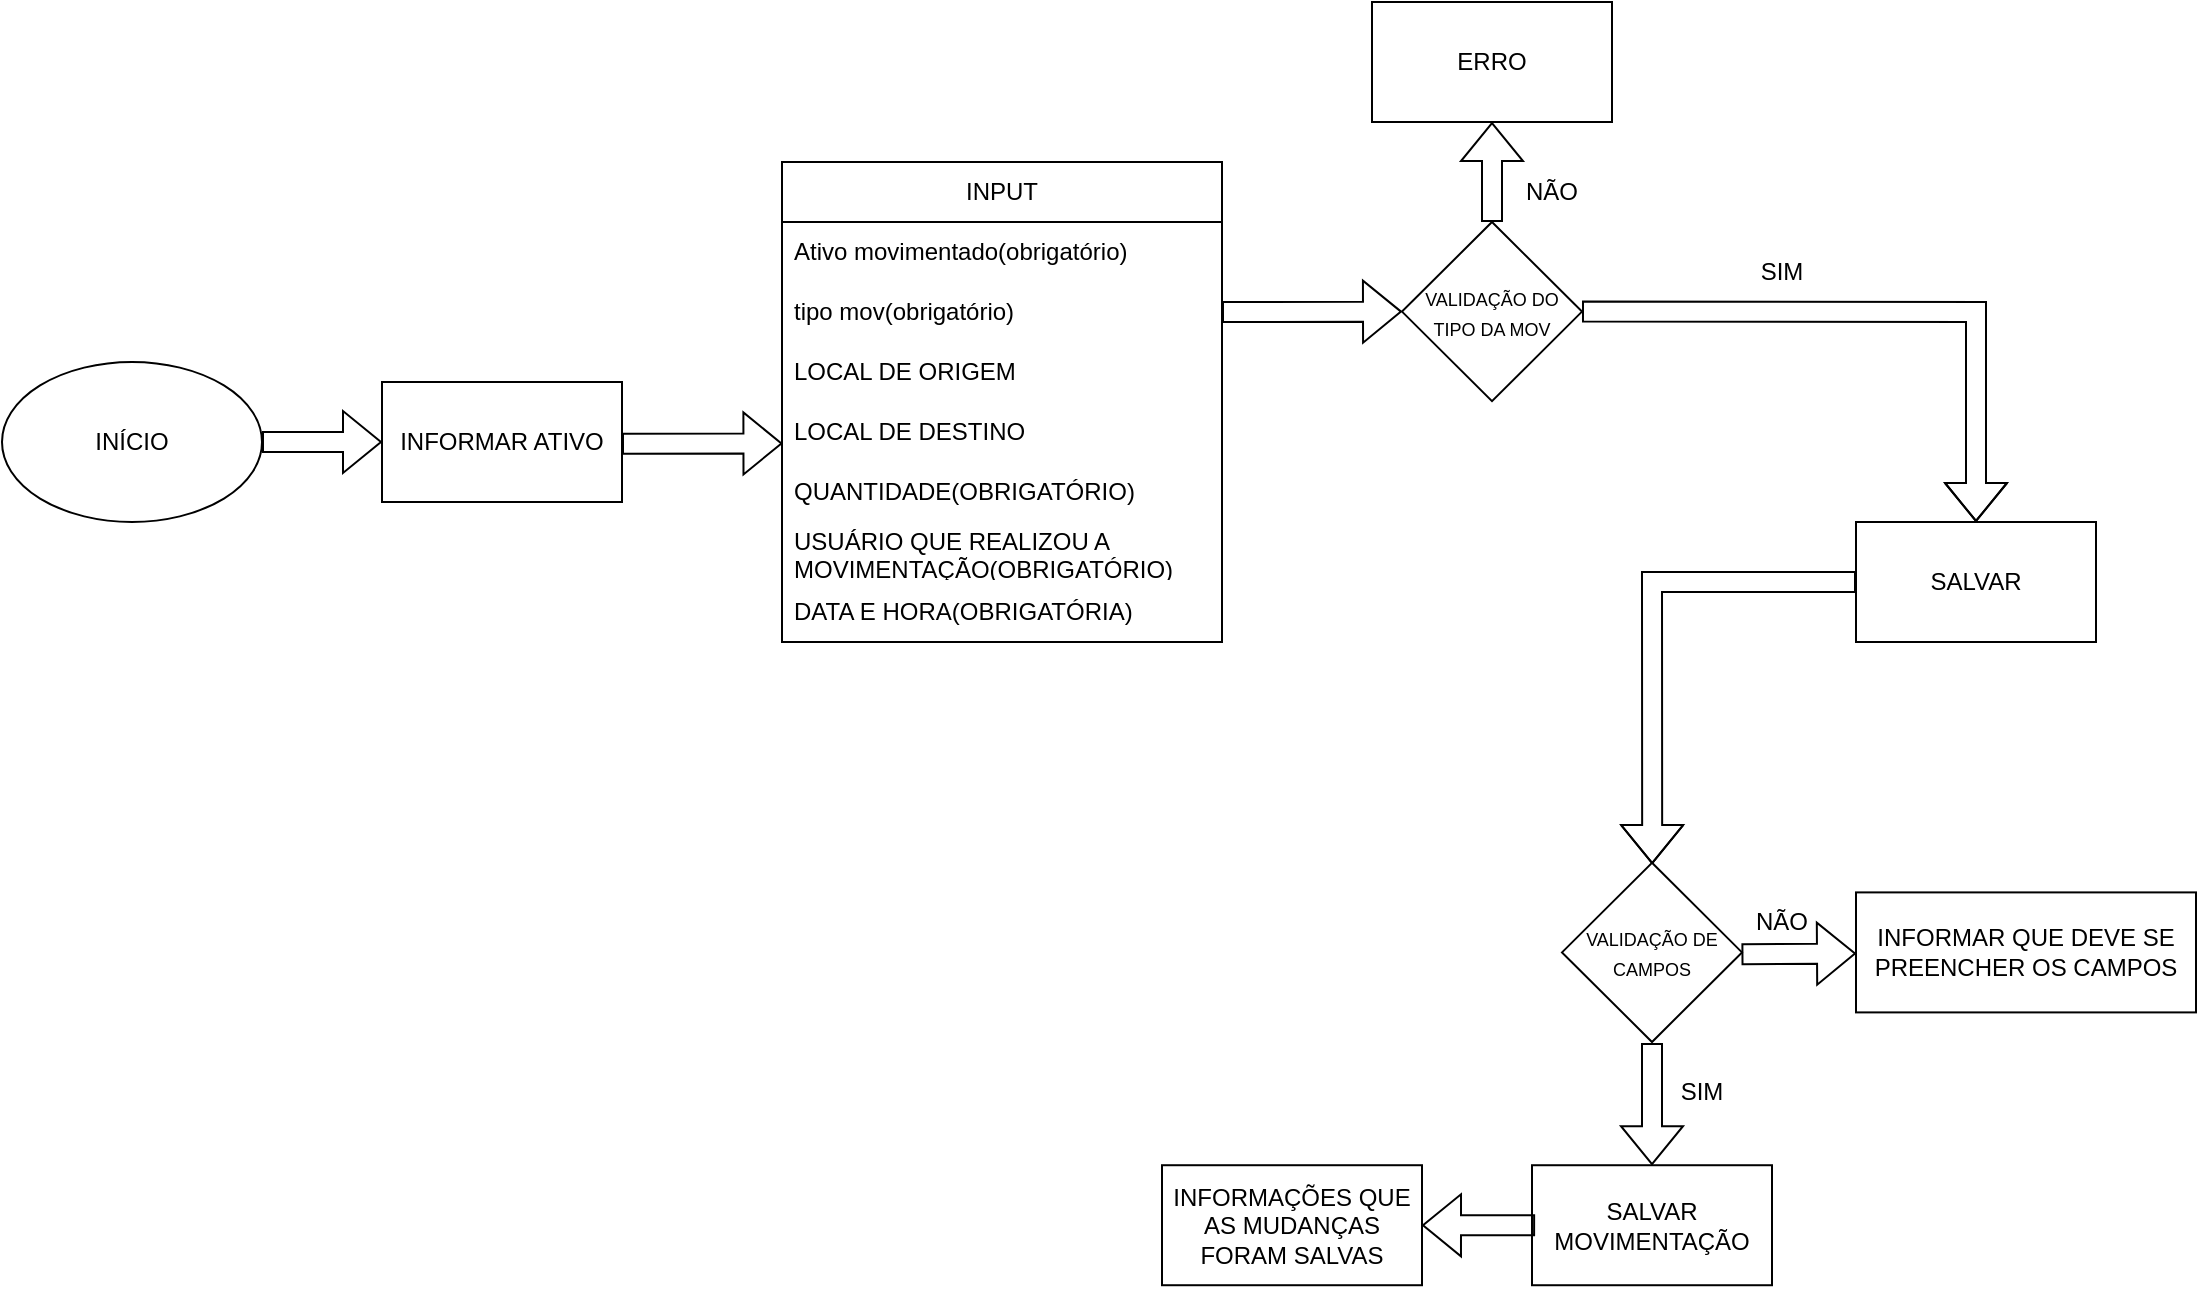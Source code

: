 <mxfile version="26.0.16">
  <diagram name="Página-1" id="b1SmGUgnCCk4op67HP9U">
    <mxGraphModel dx="1390" dy="1954" grid="1" gridSize="10" guides="1" tooltips="1" connect="1" arrows="1" fold="1" page="1" pageScale="1" pageWidth="827" pageHeight="1169" math="0" shadow="0">
      <root>
        <mxCell id="0" />
        <mxCell id="1" parent="0" />
        <mxCell id="S2G4zOQfxBNZQEEFAaK3-1" value="INÍCIO" style="ellipse;whiteSpace=wrap;html=1;" parent="1" vertex="1">
          <mxGeometry x="40" y="40" width="130" height="80" as="geometry" />
        </mxCell>
        <mxCell id="S2G4zOQfxBNZQEEFAaK3-2" value="" style="shape=flexArrow;endArrow=classic;html=1;rounded=0;exitX=1;exitY=0.5;exitDx=0;exitDy=0;" parent="1" source="S2G4zOQfxBNZQEEFAaK3-1" target="S2G4zOQfxBNZQEEFAaK3-3" edge="1">
          <mxGeometry width="50" height="50" relative="1" as="geometry">
            <mxPoint x="390" y="430" as="sourcePoint" />
            <mxPoint x="290" y="80" as="targetPoint" />
          </mxGeometry>
        </mxCell>
        <mxCell id="S2G4zOQfxBNZQEEFAaK3-3" value="INFORMAR ATIVO" style="rounded=0;whiteSpace=wrap;html=1;" parent="1" vertex="1">
          <mxGeometry x="230" y="50" width="120" height="60" as="geometry" />
        </mxCell>
        <mxCell id="S2G4zOQfxBNZQEEFAaK3-4" value="" style="shape=flexArrow;endArrow=classic;html=1;rounded=0;exitX=1;exitY=0.514;exitDx=0;exitDy=0;exitPerimeter=0;entryX=0.001;entryY=0.69;entryDx=0;entryDy=0;entryPerimeter=0;" parent="1" source="S2G4zOQfxBNZQEEFAaK3-3" target="S2G4zOQfxBNZQEEFAaK3-7" edge="1">
          <mxGeometry width="50" height="50" relative="1" as="geometry">
            <mxPoint x="400" y="110" as="sourcePoint" />
            <mxPoint x="450" y="80" as="targetPoint" />
          </mxGeometry>
        </mxCell>
        <mxCell id="S2G4zOQfxBNZQEEFAaK3-5" value="INPUT" style="swimlane;fontStyle=0;childLayout=stackLayout;horizontal=1;startSize=30;horizontalStack=0;resizeParent=1;resizeParentMax=0;resizeLast=0;collapsible=1;marginBottom=0;whiteSpace=wrap;html=1;" parent="1" vertex="1">
          <mxGeometry x="430" y="-60" width="220" height="240" as="geometry" />
        </mxCell>
        <mxCell id="S2G4zOQfxBNZQEEFAaK3-6" value="Ativo movimentado(obrigatório)&lt;span style=&quot;color: rgba(0, 0, 0, 0); font-family: monospace; font-size: 0px; text-wrap-mode: nowrap;&quot;&gt;%3CmxGraphModel%3E%3Croot%3E%3CmxCell%20id%3D%220%22%2F%3E%3CmxCell%20id%3D%221%22%20parent%3D%220%22%2F%3E%3CmxCell%20id%3D%222%22%20value%3D%22LOCAL%20DE%20ORIGEM%22%20style%3D%22text%3BstrokeColor%3Dnone%3BfillColor%3Dnone%3Balign%3Dleft%3BverticalAlign%3Dmiddle%3BspacingLeft%3D4%3BspacingRight%3D4%3Boverflow%3Dhidden%3Bpoints%3D%5B%5B0%2C0.5%5D%2C%5B1%2C0.5%5D%5D%3BportConstraint%3Deastwest%3Brotatable%3D0%3BwhiteSpace%3Dwrap%3Bhtml%3D1%3B%22%20vertex%3D%221%22%20parent%3D%221%22%3E%3CmxGeometry%20x%3D%22380%22%20y%3D%2230%22%20width%3D%22220%22%20height%3D%2230%22%20as%3D%22geometry%22%2F%3E%3C%2FmxCell%3E%3C%2Froot%3E%3C%2FmxGraphModel%3E(&lt;/span&gt;" style="text;strokeColor=none;fillColor=none;align=left;verticalAlign=middle;spacingLeft=4;spacingRight=4;overflow=hidden;points=[[0,0.5],[1,0.5]];portConstraint=eastwest;rotatable=0;whiteSpace=wrap;html=1;" parent="S2G4zOQfxBNZQEEFAaK3-5" vertex="1">
          <mxGeometry y="30" width="220" height="30" as="geometry" />
        </mxCell>
        <mxCell id="rz4aOiVr0fC0x-GNira--2" value="tipo mov(obrigatório)" style="text;strokeColor=none;fillColor=none;align=left;verticalAlign=middle;spacingLeft=4;spacingRight=4;overflow=hidden;points=[[0,0.5],[1,0.5]];portConstraint=eastwest;rotatable=0;whiteSpace=wrap;html=1;" vertex="1" parent="S2G4zOQfxBNZQEEFAaK3-5">
          <mxGeometry y="60" width="220" height="30" as="geometry" />
        </mxCell>
        <mxCell id="rz4aOiVr0fC0x-GNira--1" value="LOCAL DE ORIGEM" style="text;strokeColor=none;fillColor=none;align=left;verticalAlign=middle;spacingLeft=4;spacingRight=4;overflow=hidden;points=[[0,0.5],[1,0.5]];portConstraint=eastwest;rotatable=0;whiteSpace=wrap;html=1;" vertex="1" parent="S2G4zOQfxBNZQEEFAaK3-5">
          <mxGeometry y="90" width="220" height="30" as="geometry" />
        </mxCell>
        <mxCell id="S2G4zOQfxBNZQEEFAaK3-7" value="LOCAL DE DESTINO" style="text;strokeColor=none;fillColor=none;align=left;verticalAlign=middle;spacingLeft=4;spacingRight=4;overflow=hidden;points=[[0,0.5],[1,0.5]];portConstraint=eastwest;rotatable=0;whiteSpace=wrap;html=1;" parent="S2G4zOQfxBNZQEEFAaK3-5" vertex="1">
          <mxGeometry y="120" width="220" height="30" as="geometry" />
        </mxCell>
        <mxCell id="S2G4zOQfxBNZQEEFAaK3-8" value="QUANTIDADE(OBRIGATÓRIO)" style="text;strokeColor=none;fillColor=none;align=left;verticalAlign=middle;spacingLeft=4;spacingRight=4;overflow=hidden;points=[[0,0.5],[1,0.5]];portConstraint=eastwest;rotatable=0;whiteSpace=wrap;html=1;" parent="S2G4zOQfxBNZQEEFAaK3-5" vertex="1">
          <mxGeometry y="150" width="220" height="30" as="geometry" />
        </mxCell>
        <mxCell id="S2G4zOQfxBNZQEEFAaK3-9" value="USUÁRIO QUE REALIZOU A MOVIMENTAÇÃO(OBRIGATÓRIO)" style="text;strokeColor=none;fillColor=none;align=left;verticalAlign=middle;spacingLeft=4;spacingRight=4;overflow=hidden;points=[[0,0.5],[1,0.5]];portConstraint=eastwest;rotatable=0;whiteSpace=wrap;html=1;" parent="S2G4zOQfxBNZQEEFAaK3-5" vertex="1">
          <mxGeometry y="180" width="220" height="30" as="geometry" />
        </mxCell>
        <mxCell id="S2G4zOQfxBNZQEEFAaK3-10" value="DATA E HORA(OBRIGATÓRIA)" style="text;strokeColor=none;fillColor=none;align=left;verticalAlign=middle;spacingLeft=4;spacingRight=4;overflow=hidden;points=[[0,0.5],[1,0.5]];portConstraint=eastwest;rotatable=0;whiteSpace=wrap;html=1;" parent="S2G4zOQfxBNZQEEFAaK3-5" vertex="1">
          <mxGeometry y="210" width="220" height="30" as="geometry" />
        </mxCell>
        <mxCell id="S2G4zOQfxBNZQEEFAaK3-11" value="" style="shape=flexArrow;endArrow=classic;html=1;rounded=0;entryX=0.5;entryY=0;entryDx=0;entryDy=0;exitX=1;exitY=0.5;exitDx=0;exitDy=0;" parent="1" source="rz4aOiVr0fC0x-GNira--5" target="S2G4zOQfxBNZQEEFAaK3-13" edge="1">
          <mxGeometry width="50" height="50" relative="1" as="geometry">
            <mxPoint x="900" y="40" as="sourcePoint" />
            <mxPoint x="940" y="70" as="targetPoint" />
            <Array as="points">
              <mxPoint x="1027" y="15" />
            </Array>
          </mxGeometry>
        </mxCell>
        <mxCell id="S2G4zOQfxBNZQEEFAaK3-13" value="SALVAR" style="rounded=0;whiteSpace=wrap;html=1;" parent="1" vertex="1">
          <mxGeometry x="967" y="120.0" width="120" height="60" as="geometry" />
        </mxCell>
        <mxCell id="S2G4zOQfxBNZQEEFAaK3-14" value="" style="shape=flexArrow;endArrow=classic;html=1;rounded=0;exitX=0;exitY=0.5;exitDx=0;exitDy=0;entryX=0.501;entryY=0.007;entryDx=0;entryDy=0;entryPerimeter=0;" parent="1" source="S2G4zOQfxBNZQEEFAaK3-13" target="S2G4zOQfxBNZQEEFAaK3-15" edge="1">
          <mxGeometry width="50" height="50" relative="1" as="geometry">
            <mxPoint x="750" y="260" as="sourcePoint" />
            <mxPoint x="870" y="330.403" as="targetPoint" />
            <Array as="points">
              <mxPoint x="865" y="150" />
            </Array>
          </mxGeometry>
        </mxCell>
        <mxCell id="S2G4zOQfxBNZQEEFAaK3-15" value="&lt;font style=&quot;font-size: 9px;&quot;&gt;VALIDAÇÃO DE CAMPOS&lt;/font&gt;" style="rhombus;whiteSpace=wrap;html=1;" parent="1" vertex="1">
          <mxGeometry x="820" y="290.4" width="90" height="89.6" as="geometry" />
        </mxCell>
        <mxCell id="S2G4zOQfxBNZQEEFAaK3-16" value="" style="shape=flexArrow;endArrow=classic;html=1;rounded=0;exitX=0.5;exitY=1.006;exitDx=0;exitDy=0;exitPerimeter=0;" parent="1" source="S2G4zOQfxBNZQEEFAaK3-15" target="S2G4zOQfxBNZQEEFAaK3-17" edge="1">
          <mxGeometry width="50" height="50" relative="1" as="geometry">
            <mxPoint x="820" y="360" as="sourcePoint" />
            <mxPoint x="865" y="471.613" as="targetPoint" />
          </mxGeometry>
        </mxCell>
        <mxCell id="S2G4zOQfxBNZQEEFAaK3-17" value="SALVAR MOVIMENTAÇÃO" style="rounded=0;whiteSpace=wrap;html=1;" parent="1" vertex="1">
          <mxGeometry x="805" y="441.613" width="120" height="60" as="geometry" />
        </mxCell>
        <mxCell id="S2G4zOQfxBNZQEEFAaK3-18" value="" style="shape=flexArrow;endArrow=classic;html=1;rounded=0;exitX=0.997;exitY=0.51;exitDx=0;exitDy=0;exitPerimeter=0;" parent="1" source="S2G4zOQfxBNZQEEFAaK3-15" target="S2G4zOQfxBNZQEEFAaK3-19" edge="1">
          <mxGeometry width="50" height="50" relative="1" as="geometry">
            <mxPoint x="925" y="340.4" as="sourcePoint" />
            <mxPoint x="970" y="335" as="targetPoint" />
          </mxGeometry>
        </mxCell>
        <mxCell id="S2G4zOQfxBNZQEEFAaK3-19" value="INFORMAR QUE DEVE SE PREENCHER OS CAMPOS" style="rounded=0;whiteSpace=wrap;html=1;" parent="1" vertex="1">
          <mxGeometry x="967" y="305.2" width="170" height="60" as="geometry" />
        </mxCell>
        <mxCell id="S2G4zOQfxBNZQEEFAaK3-20" value="NÃO" style="text;strokeColor=none;align=center;fillColor=none;html=1;verticalAlign=middle;whiteSpace=wrap;rounded=0;" parent="1" vertex="1">
          <mxGeometry x="900" y="305.2" width="60" height="30" as="geometry" />
        </mxCell>
        <mxCell id="S2G4zOQfxBNZQEEFAaK3-22" value="SIM" style="text;strokeColor=none;align=center;fillColor=none;html=1;verticalAlign=middle;whiteSpace=wrap;rounded=0;" parent="1" vertex="1">
          <mxGeometry x="860" y="390" width="60" height="30" as="geometry" />
        </mxCell>
        <mxCell id="S2G4zOQfxBNZQEEFAaK3-23" value="" style="shape=flexArrow;endArrow=classic;html=1;rounded=0;exitX=0.013;exitY=0.501;exitDx=0;exitDy=0;exitPerimeter=0;" parent="1" source="S2G4zOQfxBNZQEEFAaK3-17" target="S2G4zOQfxBNZQEEFAaK3-24" edge="1">
          <mxGeometry width="50" height="50" relative="1" as="geometry">
            <mxPoint x="680" y="430" as="sourcePoint" />
            <mxPoint x="720" y="470" as="targetPoint" />
          </mxGeometry>
        </mxCell>
        <mxCell id="S2G4zOQfxBNZQEEFAaK3-24" value="INFORMAÇÕES QUE AS MUDANÇAS FORAM SALVAS" style="rounded=0;whiteSpace=wrap;html=1;" parent="1" vertex="1">
          <mxGeometry x="620" y="441.61" width="130" height="60" as="geometry" />
        </mxCell>
        <mxCell id="rz4aOiVr0fC0x-GNira--3" value="" style="shape=flexArrow;endArrow=classic;html=1;rounded=0;exitX=1;exitY=0.5;exitDx=0;exitDy=0;entryX=0;entryY=0.5;entryDx=0;entryDy=0;" edge="1" parent="1" source="rz4aOiVr0fC0x-GNira--2" target="rz4aOiVr0fC0x-GNira--5">
          <mxGeometry width="50" height="50" relative="1" as="geometry">
            <mxPoint x="680" y="20" as="sourcePoint" />
            <mxPoint x="740" y="15" as="targetPoint" />
          </mxGeometry>
        </mxCell>
        <mxCell id="rz4aOiVr0fC0x-GNira--5" value="&lt;font style=&quot;font-size: 9px;&quot;&gt;VALIDAÇÃO DO TIPO DA MOV&lt;/font&gt;" style="rhombus;whiteSpace=wrap;html=1;" vertex="1" parent="1">
          <mxGeometry x="740" y="-30" width="90" height="89.6" as="geometry" />
        </mxCell>
        <mxCell id="rz4aOiVr0fC0x-GNira--7" value="SIM" style="text;strokeColor=none;align=center;fillColor=none;html=1;verticalAlign=middle;whiteSpace=wrap;rounded=0;" vertex="1" parent="1">
          <mxGeometry x="900" y="-20" width="60" height="30" as="geometry" />
        </mxCell>
        <mxCell id="rz4aOiVr0fC0x-GNira--8" value="NÃO" style="text;strokeColor=none;align=center;fillColor=none;html=1;verticalAlign=middle;whiteSpace=wrap;rounded=0;" vertex="1" parent="1">
          <mxGeometry x="785" y="-60" width="60" height="30" as="geometry" />
        </mxCell>
        <mxCell id="rz4aOiVr0fC0x-GNira--9" value="ERRO" style="rounded=0;whiteSpace=wrap;html=1;" vertex="1" parent="1">
          <mxGeometry x="725" y="-140.0" width="120" height="60" as="geometry" />
        </mxCell>
        <mxCell id="rz4aOiVr0fC0x-GNira--10" value="" style="shape=flexArrow;endArrow=classic;html=1;rounded=0;exitX=0.5;exitY=0;exitDx=0;exitDy=0;entryX=0.5;entryY=1;entryDx=0;entryDy=0;" edge="1" parent="1" source="rz4aOiVr0fC0x-GNira--5" target="rz4aOiVr0fC0x-GNira--9">
          <mxGeometry width="50" height="50" relative="1" as="geometry">
            <mxPoint x="763" y="-60" as="sourcePoint" />
            <mxPoint x="820" y="-60" as="targetPoint" />
          </mxGeometry>
        </mxCell>
      </root>
    </mxGraphModel>
  </diagram>
</mxfile>
